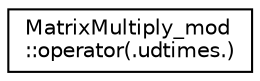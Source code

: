 digraph "Graphical Class Hierarchy"
{
 // LATEX_PDF_SIZE
  edge [fontname="Helvetica",fontsize="10",labelfontname="Helvetica",labelfontsize="10"];
  node [fontname="Helvetica",fontsize="10",shape=record];
  rankdir="LR";
  Node0 [label="MatrixMultiply_mod\l::operator(.udtimes.)",height=0.2,width=0.4,color="black", fillcolor="white", style="filled",URL="$interfaceMatrixMultiply__mod_1_1operator_07_8udtimes_8_08.html",tooltip="Return a matrix resulting from the multiplication of the input factor with the upper triangle of the ..."];
}
